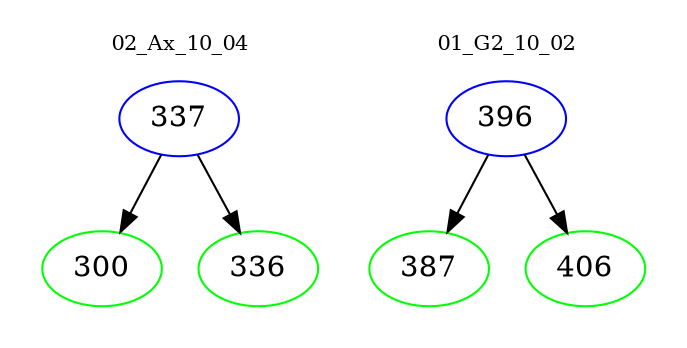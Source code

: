 digraph{
subgraph cluster_0 {
color = white
label = "02_Ax_10_04";
fontsize=10;
T0_337 [label="337", color="blue"]
T0_337 -> T0_300 [color="black"]
T0_300 [label="300", color="green"]
T0_337 -> T0_336 [color="black"]
T0_336 [label="336", color="green"]
}
subgraph cluster_1 {
color = white
label = "01_G2_10_02";
fontsize=10;
T1_396 [label="396", color="blue"]
T1_396 -> T1_387 [color="black"]
T1_387 [label="387", color="green"]
T1_396 -> T1_406 [color="black"]
T1_406 [label="406", color="green"]
}
}

